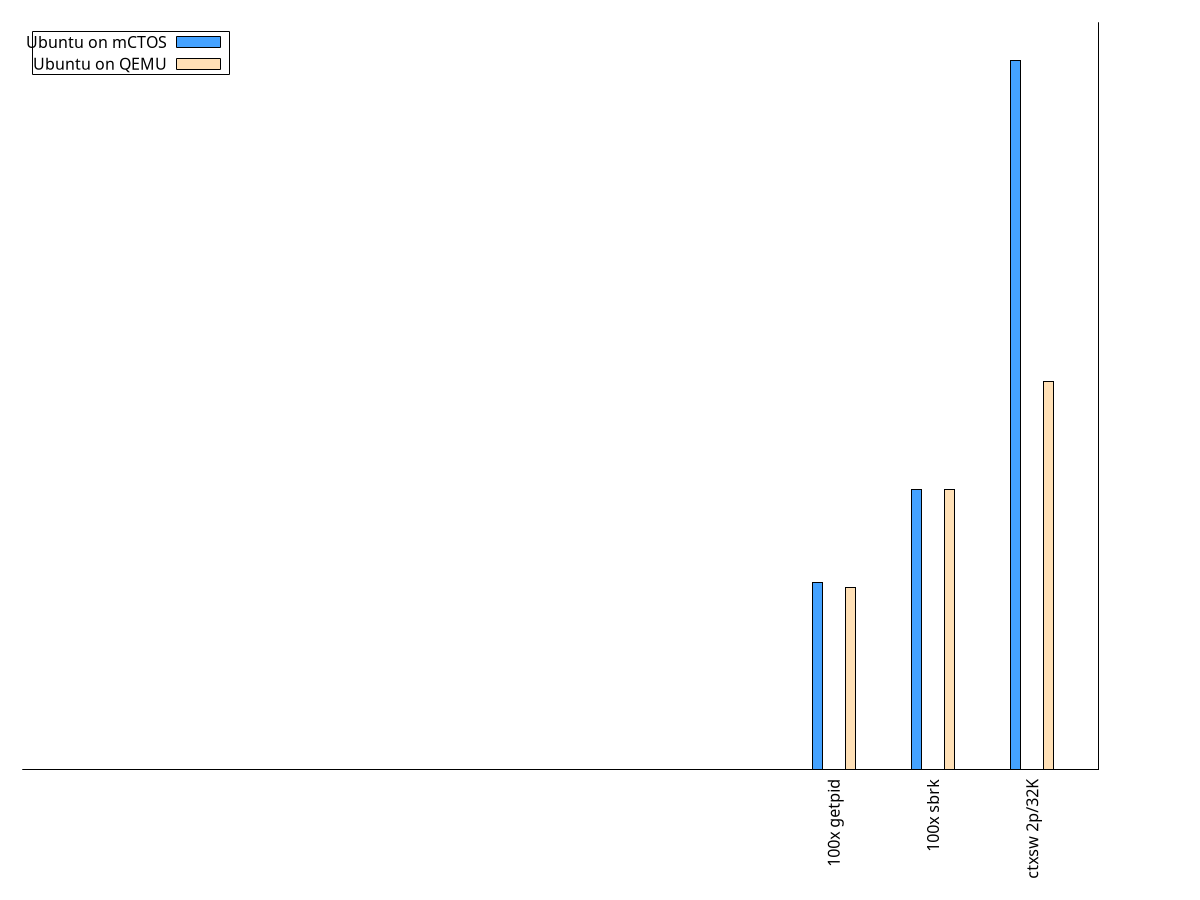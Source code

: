 set terminal aqua font "CMU-Sans-Serif,22"
set termoption dashed

set style line 10 lt 2 lc rgb "gray" lw 1
set grid y2tics  ls 10
set border 9

set style line 1 lt 1 lw 1 lc rgb "#44A2FF"
set style line 2 lt 1 lw 1 lc rgb "#FFE0B6"

unset ytics
set xtics scale 0
unset x2tics
set ytics scale 0
set ytics format ""
set y2tics rotate

set xtic rotate by -270 ( "100x getpid" 1.5,  "100x sbrk" 4.5, "ctxsw 2p/32K" 7.5 )

set key box left

set y2tics out ("0" 0, "0.2" .2, "" .4, "0.6" .6, "" .8, "1" 1, "" 1.2, "1.4" 1.4, "µs" 1.6)


set yrange [0:1.6]
set xrange [ -23:9.5 ]
set boxwidth .3
set style fill solid border -1

# set label "Deleting 10,000 files" at graph .05, .5 rotate 

plot "-" using 1:2 title "Ubuntu on mCTOS" with boxes ls 1 fs solid border lc rgbcolor "black", \
     "-"  using 1:2 title "Ubuntu on QEMU" with boxes  ls 2 fs solid border lc rgbcolor "black"

1 0.4
4 0.6
7 1.5192
e
2 0.39
5 0.6
8 0.8321
e
 


